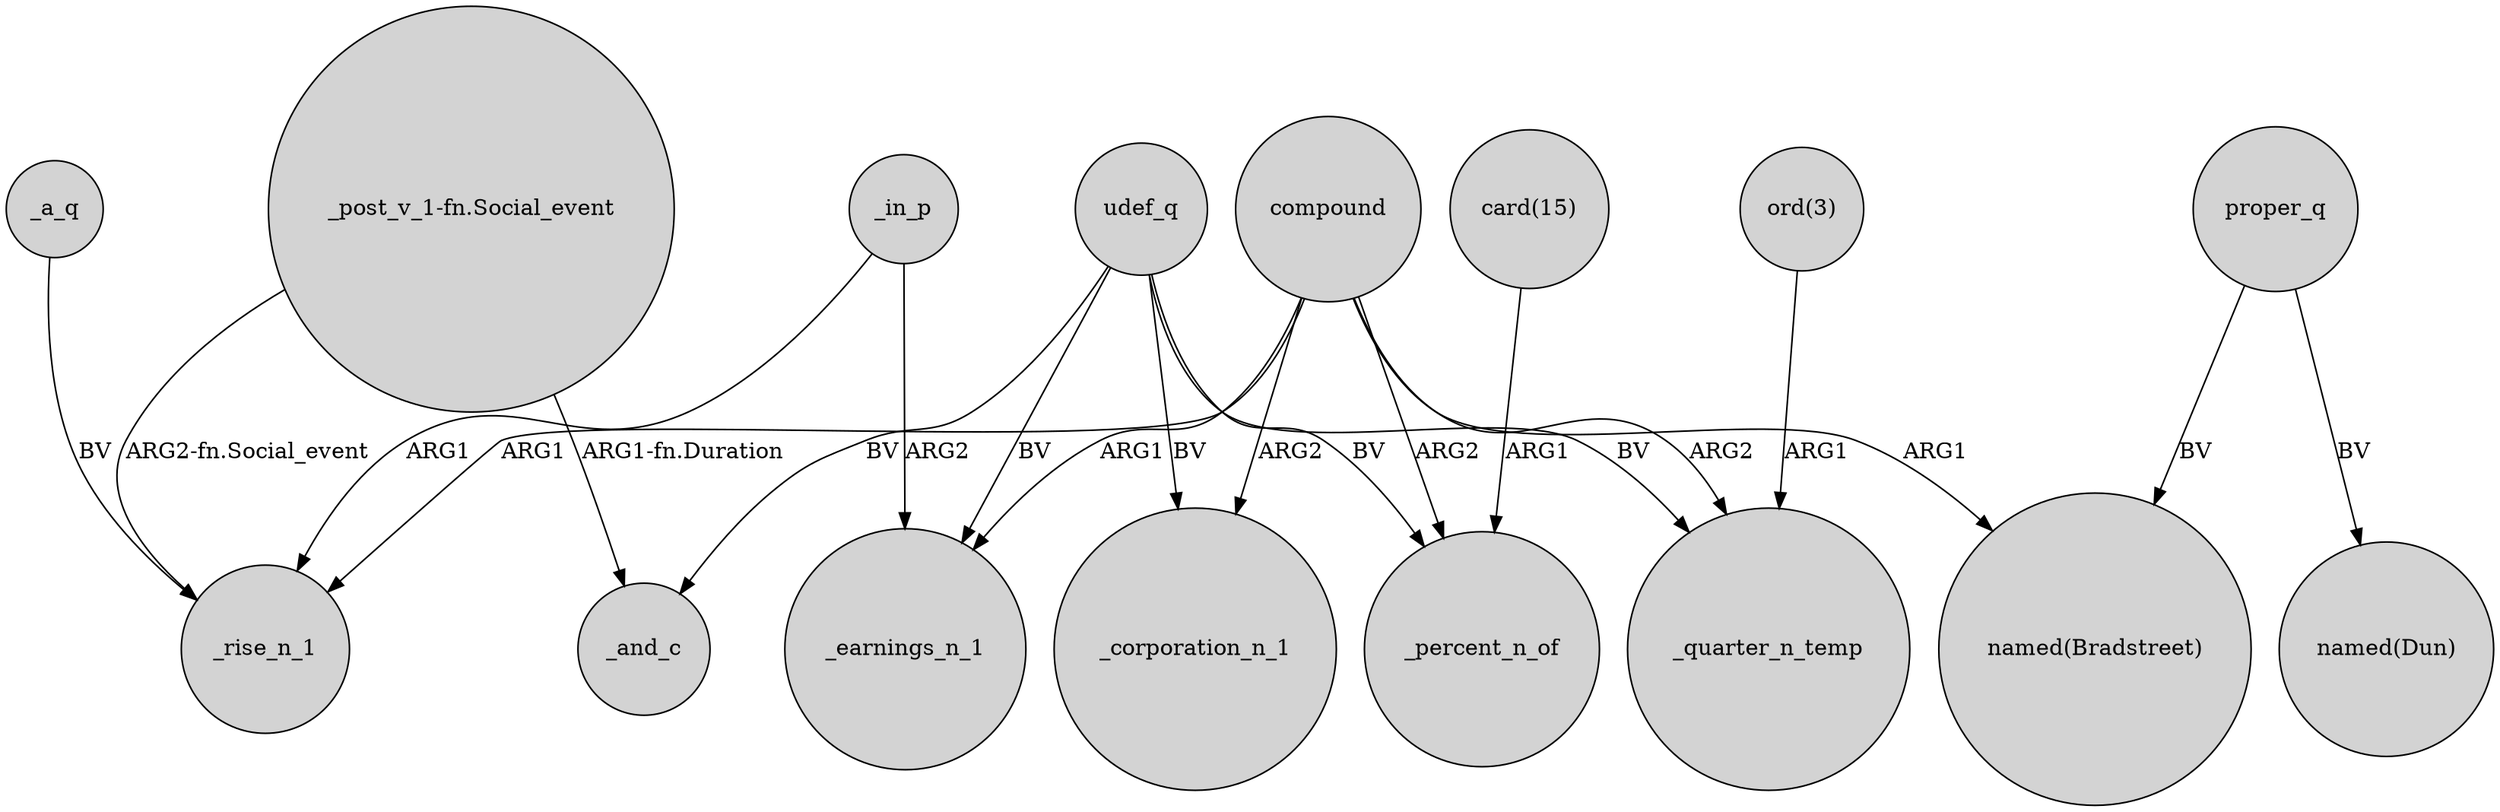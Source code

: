 digraph {
	node [shape=circle style=filled]
	_a_q -> _rise_n_1 [label=BV]
	"ord(3)" -> _quarter_n_temp [label=ARG1]
	compound -> _rise_n_1 [label=ARG1]
	compound -> "named(Bradstreet)" [label=ARG1]
	proper_q -> "named(Bradstreet)" [label=BV]
	udef_q -> _and_c [label=BV]
	"_post_v_1-fn.Social_event" -> _and_c [label="ARG1-fn.Duration"]
	_in_p -> _earnings_n_1 [label=ARG2]
	compound -> _quarter_n_temp [label=ARG2]
	udef_q -> _earnings_n_1 [label=BV]
	udef_q -> _percent_n_of [label=BV]
	compound -> _percent_n_of [label=ARG2]
	"card(15)" -> _percent_n_of [label=ARG1]
	"_post_v_1-fn.Social_event" -> _rise_n_1 [label="ARG2-fn.Social_event"]
	udef_q -> _quarter_n_temp [label=BV]
	compound -> _corporation_n_1 [label=ARG2]
	udef_q -> _corporation_n_1 [label=BV]
	compound -> _earnings_n_1 [label=ARG1]
	_in_p -> _rise_n_1 [label=ARG1]
	proper_q -> "named(Dun)" [label=BV]
}
